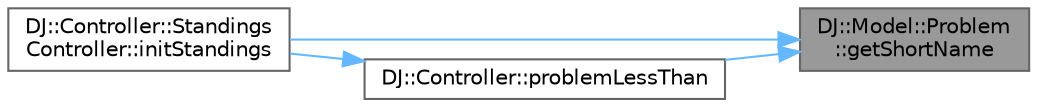 digraph "DJ::Model::Problem::getShortName"
{
 // LATEX_PDF_SIZE
  bgcolor="transparent";
  edge [fontname=Helvetica,fontsize=10,labelfontname=Helvetica,labelfontsize=10];
  node [fontname=Helvetica,fontsize=10,shape=box,height=0.2,width=0.4];
  rankdir="RL";
  Node1 [id="Node000001",label="DJ::Model::Problem\l::getShortName",height=0.2,width=0.4,color="gray40", fillcolor="grey60", style="filled", fontcolor="black",tooltip="Returns the short name of this problem."];
  Node1 -> Node2 [id="edge1_Node000001_Node000002",dir="back",color="steelblue1",style="solid",tooltip=" "];
  Node2 [id="Node000002",label="DJ::Controller::Standings\lController::initStandings",height=0.2,width=0.4,color="grey40", fillcolor="white", style="filled",URL="$class_d_j_1_1_controller_1_1_standings_controller.html#aecc5c574881864e75986268e752c6bbc",tooltip="Initializes the standings."];
  Node1 -> Node3 [id="edge2_Node000001_Node000003",dir="back",color="steelblue1",style="solid",tooltip=" "];
  Node3 [id="Node000003",label="DJ::Controller::problemLessThan",height=0.2,width=0.4,color="grey40", fillcolor="white", style="filled",URL="$namespace_d_j_1_1_controller.html#aa44fbfa7d79f65d0c47f221f19739a7a",tooltip="Used for sorting the problems."];
  Node3 -> Node2 [id="edge3_Node000003_Node000002",dir="back",color="steelblue1",style="solid",tooltip=" "];
}
